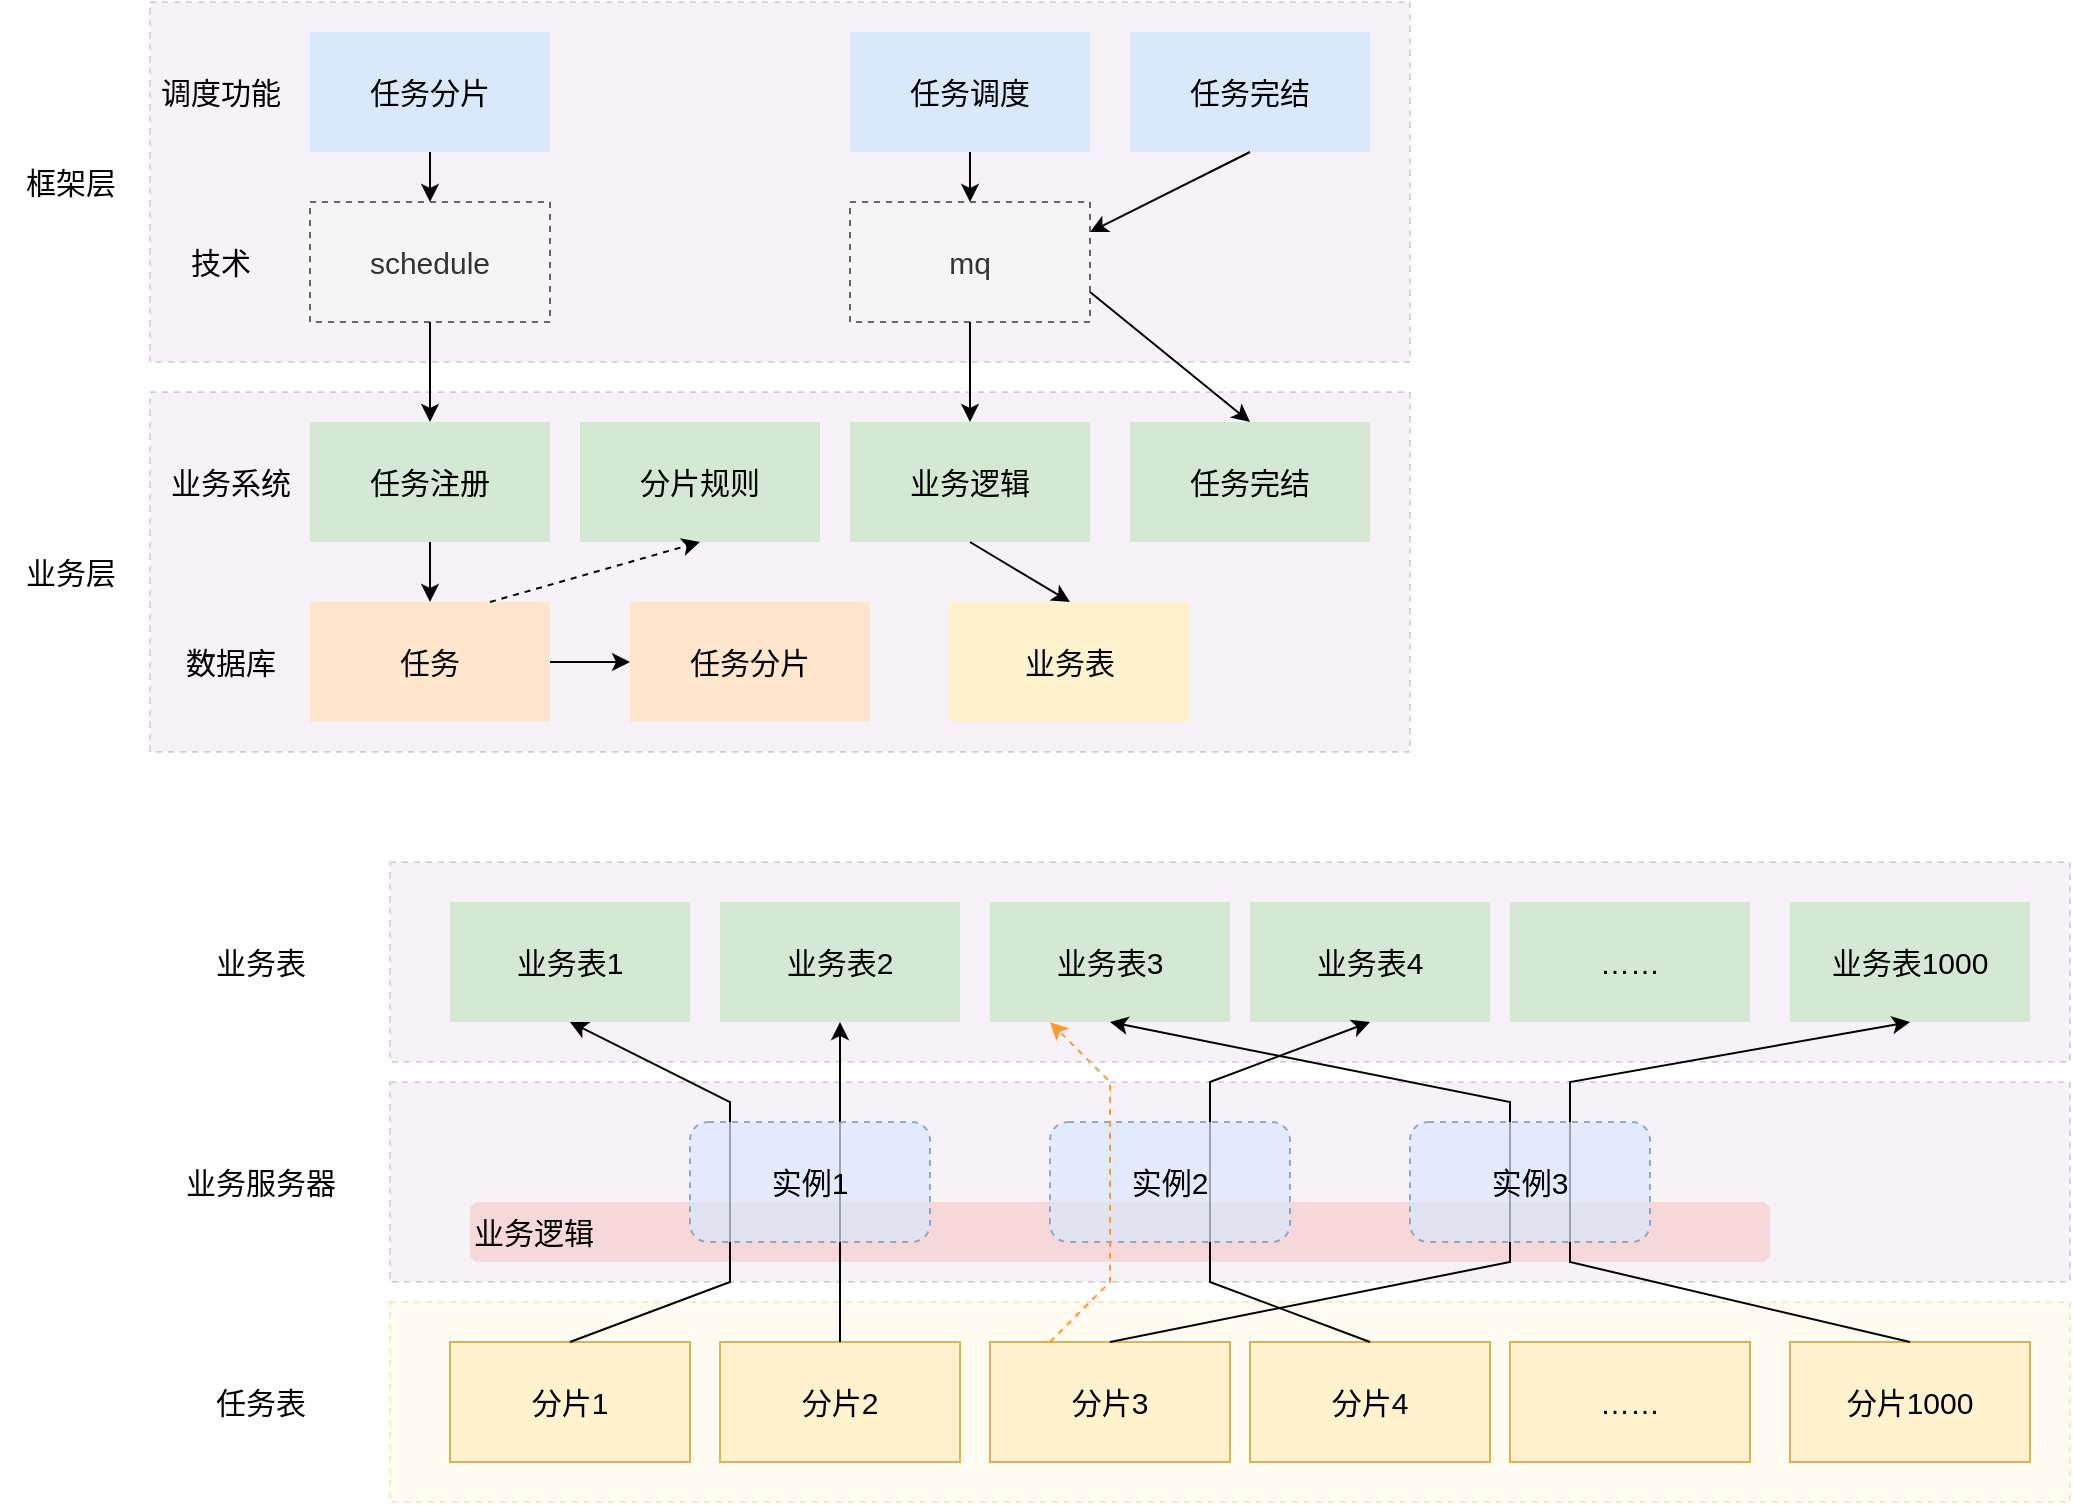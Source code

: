 <mxfile version="20.5.1" type="github">
  <diagram id="jE8hLFV52Thx0o0CY2vt" name="第 1 页">
    <mxGraphModel dx="970" dy="546" grid="1" gridSize="10" guides="1" tooltips="1" connect="1" arrows="1" fold="1" page="1" pageScale="1" pageWidth="827" pageHeight="1169" math="0" shadow="0">
      <root>
        <mxCell id="0" />
        <mxCell id="1" parent="0" />
        <mxCell id="cD26P5UvuwUGgIYhwSKx-67" value="" style="rounded=0;whiteSpace=wrap;html=1;dashed=1;fillColor=#e1d5e7;strokeColor=#9673a6;opacity=30;fontSize=15;" vertex="1" parent="1">
          <mxGeometry x="230" y="600" width="840" height="100" as="geometry" />
        </mxCell>
        <mxCell id="cD26P5UvuwUGgIYhwSKx-65" value="业务逻辑" style="rounded=1;whiteSpace=wrap;html=1;strokeColor=none;fontSize=15;opacity=70;fillColor=#f8cecc;align=left;" vertex="1" parent="1">
          <mxGeometry x="270" y="660" width="650" height="30" as="geometry" />
        </mxCell>
        <mxCell id="cD26P5UvuwUGgIYhwSKx-32" value="" style="rounded=0;whiteSpace=wrap;html=1;dashed=1;fillColor=#fff2cc;strokeColor=#d6b656;opacity=30;fontSize=15;" vertex="1" parent="1">
          <mxGeometry x="230" y="710" width="840" height="100" as="geometry" />
        </mxCell>
        <mxCell id="_GV8sksl-YAsukHIvESt-28" value="" style="rounded=0;whiteSpace=wrap;html=1;dashed=1;fillColor=#e1d5e7;strokeColor=#9673a6;opacity=30;fontSize=15;" parent="1" vertex="1">
          <mxGeometry x="110" y="255" width="630" height="180" as="geometry" />
        </mxCell>
        <mxCell id="_GV8sksl-YAsukHIvESt-27" value="" style="rounded=0;whiteSpace=wrap;html=1;dashed=1;fillColor=#e1d5e7;strokeColor=#9673a6;opacity=30;fontSize=15;" parent="1" vertex="1">
          <mxGeometry x="110" y="60" width="630" height="180" as="geometry" />
        </mxCell>
        <mxCell id="_GV8sksl-YAsukHIvESt-1" value="任务" style="rounded=0;whiteSpace=wrap;html=1;fillColor=#ffe6cc;strokeColor=none;fontSize=15;" parent="1" vertex="1">
          <mxGeometry x="190" y="360" width="120" height="60" as="geometry" />
        </mxCell>
        <mxCell id="_GV8sksl-YAsukHIvESt-3" value="任务分片" style="rounded=0;whiteSpace=wrap;html=1;fillColor=#ffe6cc;strokeColor=none;fontSize=15;" parent="1" vertex="1">
          <mxGeometry x="350" y="360" width="120" height="60" as="geometry" />
        </mxCell>
        <mxCell id="_GV8sksl-YAsukHIvESt-4" value="业务表" style="rounded=0;whiteSpace=wrap;html=1;fillColor=#fff2cc;strokeColor=none;fontSize=15;" parent="1" vertex="1">
          <mxGeometry x="510" y="360" width="120" height="60" as="geometry" />
        </mxCell>
        <mxCell id="_GV8sksl-YAsukHIvESt-5" value="schedule" style="rounded=0;whiteSpace=wrap;html=1;dashed=1;fillColor=#f5f5f5;fontColor=#333333;strokeColor=#666666;fontSize=15;" parent="1" vertex="1">
          <mxGeometry x="190" y="160" width="120" height="60" as="geometry" />
        </mxCell>
        <mxCell id="_GV8sksl-YAsukHIvESt-6" value="mq" style="rounded=0;whiteSpace=wrap;html=1;dashed=1;fillColor=#f5f5f5;fontColor=#333333;strokeColor=#666666;fontSize=15;" parent="1" vertex="1">
          <mxGeometry x="460" y="160" width="120" height="60" as="geometry" />
        </mxCell>
        <mxCell id="_GV8sksl-YAsukHIvESt-7" value="分片规则" style="rounded=0;whiteSpace=wrap;html=1;fillColor=#d5e8d4;strokeColor=none;fontSize=15;" parent="1" vertex="1">
          <mxGeometry x="325" y="270" width="120" height="60" as="geometry" />
        </mxCell>
        <mxCell id="_GV8sksl-YAsukHIvESt-8" value="任务注册" style="rounded=0;whiteSpace=wrap;html=1;fillColor=#d5e8d4;strokeColor=none;fontSize=15;" parent="1" vertex="1">
          <mxGeometry x="190" y="270" width="120" height="60" as="geometry" />
        </mxCell>
        <mxCell id="_GV8sksl-YAsukHIvESt-9" value="业务逻辑" style="rounded=0;whiteSpace=wrap;html=1;fillColor=#d5e8d4;strokeColor=none;fontSize=15;" parent="1" vertex="1">
          <mxGeometry x="460" y="270" width="120" height="60" as="geometry" />
        </mxCell>
        <mxCell id="_GV8sksl-YAsukHIvESt-10" value="任务完结" style="rounded=0;whiteSpace=wrap;html=1;fillColor=#d5e8d4;strokeColor=none;fontSize=15;" parent="1" vertex="1">
          <mxGeometry x="600" y="270" width="120" height="60" as="geometry" />
        </mxCell>
        <mxCell id="_GV8sksl-YAsukHIvESt-12" value="" style="endArrow=classic;html=1;rounded=0;exitX=0.5;exitY=1;exitDx=0;exitDy=0;entryX=0.5;entryY=0;entryDx=0;entryDy=0;fontSize=15;" parent="1" source="_GV8sksl-YAsukHIvESt-8" target="_GV8sksl-YAsukHIvESt-1" edge="1">
          <mxGeometry width="50" height="50" relative="1" as="geometry">
            <mxPoint x="120" y="530" as="sourcePoint" />
            <mxPoint x="170" y="480" as="targetPoint" />
          </mxGeometry>
        </mxCell>
        <mxCell id="_GV8sksl-YAsukHIvESt-13" value="" style="endArrow=classic;html=1;rounded=0;exitX=0.75;exitY=0;exitDx=0;exitDy=0;entryX=0.5;entryY=1;entryDx=0;entryDy=0;dashed=1;fontSize=15;" parent="1" source="_GV8sksl-YAsukHIvESt-1" target="_GV8sksl-YAsukHIvESt-7" edge="1">
          <mxGeometry width="50" height="50" relative="1" as="geometry">
            <mxPoint x="230" y="530" as="sourcePoint" />
            <mxPoint x="280" y="480" as="targetPoint" />
          </mxGeometry>
        </mxCell>
        <mxCell id="_GV8sksl-YAsukHIvESt-14" value="" style="endArrow=classic;html=1;rounded=0;exitX=1;exitY=0.5;exitDx=0;exitDy=0;entryX=0;entryY=0.5;entryDx=0;entryDy=0;fontSize=15;" parent="1" source="_GV8sksl-YAsukHIvESt-1" target="_GV8sksl-YAsukHIvESt-3" edge="1">
          <mxGeometry width="50" height="50" relative="1" as="geometry">
            <mxPoint x="270" y="510" as="sourcePoint" />
            <mxPoint x="320" y="460" as="targetPoint" />
          </mxGeometry>
        </mxCell>
        <mxCell id="_GV8sksl-YAsukHIvESt-16" value="" style="endArrow=classic;html=1;rounded=0;exitX=0.5;exitY=1;exitDx=0;exitDy=0;entryX=0.5;entryY=0;entryDx=0;entryDy=0;fontSize=15;" parent="1" source="_GV8sksl-YAsukHIvESt-9" target="_GV8sksl-YAsukHIvESt-4" edge="1">
          <mxGeometry width="50" height="50" relative="1" as="geometry">
            <mxPoint x="440" y="530" as="sourcePoint" />
            <mxPoint x="490" y="480" as="targetPoint" />
          </mxGeometry>
        </mxCell>
        <mxCell id="_GV8sksl-YAsukHIvESt-18" value="技术" style="text;html=1;align=center;verticalAlign=middle;resizable=0;points=[];autosize=1;strokeColor=none;fillColor=none;fontSize=15;" parent="1" vertex="1">
          <mxGeometry x="120" y="175" width="50" height="30" as="geometry" />
        </mxCell>
        <mxCell id="_GV8sksl-YAsukHIvESt-19" value="调度功能" style="text;html=1;align=center;verticalAlign=middle;resizable=0;points=[];autosize=1;strokeColor=none;fillColor=none;fontSize=15;" parent="1" vertex="1">
          <mxGeometry x="105" y="90" width="80" height="30" as="geometry" />
        </mxCell>
        <mxCell id="_GV8sksl-YAsukHIvESt-20" value="业务系统" style="text;html=1;align=center;verticalAlign=middle;resizable=0;points=[];autosize=1;strokeColor=none;fillColor=none;fontSize=15;" parent="1" vertex="1">
          <mxGeometry x="110" y="285" width="80" height="30" as="geometry" />
        </mxCell>
        <mxCell id="_GV8sksl-YAsukHIvESt-21" value="数据库" style="text;html=1;align=center;verticalAlign=middle;resizable=0;points=[];autosize=1;strokeColor=none;fillColor=none;fontSize=15;" parent="1" vertex="1">
          <mxGeometry x="115" y="375" width="70" height="30" as="geometry" />
        </mxCell>
        <mxCell id="_GV8sksl-YAsukHIvESt-22" value="任务分片" style="rounded=0;whiteSpace=wrap;html=1;fillColor=#dae8fc;strokeColor=none;fontSize=15;" parent="1" vertex="1">
          <mxGeometry x="190" y="75" width="120" height="60" as="geometry" />
        </mxCell>
        <mxCell id="_GV8sksl-YAsukHIvESt-25" value="任务调度" style="rounded=0;whiteSpace=wrap;html=1;fillColor=#dae8fc;strokeColor=none;fontSize=15;" parent="1" vertex="1">
          <mxGeometry x="460" y="75" width="120" height="60" as="geometry" />
        </mxCell>
        <mxCell id="_GV8sksl-YAsukHIvESt-26" value="任务完结" style="rounded=0;whiteSpace=wrap;html=1;fillColor=#dae8fc;strokeColor=none;fontSize=15;" parent="1" vertex="1">
          <mxGeometry x="600" y="75" width="120" height="60" as="geometry" />
        </mxCell>
        <mxCell id="_GV8sksl-YAsukHIvESt-29" value="框架层" style="text;html=1;align=center;verticalAlign=middle;resizable=0;points=[];autosize=1;strokeColor=none;fillColor=none;fontSize=15;" parent="1" vertex="1">
          <mxGeometry x="35" y="135" width="70" height="30" as="geometry" />
        </mxCell>
        <mxCell id="_GV8sksl-YAsukHIvESt-30" value="业务层" style="text;html=1;align=center;verticalAlign=middle;resizable=0;points=[];autosize=1;strokeColor=none;fillColor=none;fontSize=15;" parent="1" vertex="1">
          <mxGeometry x="35" y="330" width="70" height="30" as="geometry" />
        </mxCell>
        <mxCell id="_GV8sksl-YAsukHIvESt-31" value="" style="endArrow=classic;html=1;rounded=0;exitX=0.5;exitY=1;exitDx=0;exitDy=0;entryX=0.5;entryY=0;entryDx=0;entryDy=0;fontSize=15;" parent="1" source="_GV8sksl-YAsukHIvESt-22" target="_GV8sksl-YAsukHIvESt-5" edge="1">
          <mxGeometry width="50" height="50" relative="1" as="geometry">
            <mxPoint x="50" y="320" as="sourcePoint" />
            <mxPoint x="100" y="270" as="targetPoint" />
          </mxGeometry>
        </mxCell>
        <mxCell id="_GV8sksl-YAsukHIvESt-32" value="" style="endArrow=classic;html=1;rounded=0;exitX=0.5;exitY=1;exitDx=0;exitDy=0;entryX=0.5;entryY=0;entryDx=0;entryDy=0;fontSize=15;" parent="1" source="_GV8sksl-YAsukHIvESt-5" target="_GV8sksl-YAsukHIvESt-8" edge="1">
          <mxGeometry width="50" height="50" relative="1" as="geometry">
            <mxPoint x="20" y="350" as="sourcePoint" />
            <mxPoint x="70" y="300" as="targetPoint" />
          </mxGeometry>
        </mxCell>
        <mxCell id="_GV8sksl-YAsukHIvESt-33" value="" style="endArrow=classic;html=1;rounded=0;exitX=0.5;exitY=1;exitDx=0;exitDy=0;entryX=0.5;entryY=0;entryDx=0;entryDy=0;fontSize=15;" parent="1" source="_GV8sksl-YAsukHIvESt-25" target="_GV8sksl-YAsukHIvESt-6" edge="1">
          <mxGeometry width="50" height="50" relative="1" as="geometry">
            <mxPoint x="420" y="190" as="sourcePoint" />
            <mxPoint x="470" y="140" as="targetPoint" />
          </mxGeometry>
        </mxCell>
        <mxCell id="_GV8sksl-YAsukHIvESt-34" value="" style="endArrow=classic;html=1;rounded=0;entryX=0.5;entryY=0;entryDx=0;entryDy=0;fontSize=15;" parent="1" source="_GV8sksl-YAsukHIvESt-6" target="_GV8sksl-YAsukHIvESt-9" edge="1">
          <mxGeometry width="50" height="50" relative="1" as="geometry">
            <mxPoint x="370" y="250" as="sourcePoint" />
            <mxPoint x="420" y="200" as="targetPoint" />
          </mxGeometry>
        </mxCell>
        <mxCell id="_GV8sksl-YAsukHIvESt-35" value="" style="endArrow=classic;html=1;rounded=0;exitX=0.5;exitY=1;exitDx=0;exitDy=0;entryX=1;entryY=0.25;entryDx=0;entryDy=0;fontSize=15;" parent="1" source="_GV8sksl-YAsukHIvESt-26" target="_GV8sksl-YAsukHIvESt-6" edge="1">
          <mxGeometry width="50" height="50" relative="1" as="geometry">
            <mxPoint x="620" y="220" as="sourcePoint" />
            <mxPoint x="670" y="170" as="targetPoint" />
          </mxGeometry>
        </mxCell>
        <mxCell id="_GV8sksl-YAsukHIvESt-36" value="" style="endArrow=classic;html=1;rounded=0;exitX=1;exitY=0.75;exitDx=0;exitDy=0;entryX=0.5;entryY=0;entryDx=0;entryDy=0;fontSize=15;" parent="1" source="_GV8sksl-YAsukHIvESt-6" target="_GV8sksl-YAsukHIvESt-10" edge="1">
          <mxGeometry width="50" height="50" relative="1" as="geometry">
            <mxPoint x="690" y="260" as="sourcePoint" />
            <mxPoint x="740" y="210" as="targetPoint" />
          </mxGeometry>
        </mxCell>
        <mxCell id="cD26P5UvuwUGgIYhwSKx-9" value="分片2" style="rounded=0;whiteSpace=wrap;html=1;fillColor=#fff2cc;strokeColor=#d6b656;fontSize=15;" vertex="1" parent="1">
          <mxGeometry x="395" y="730" width="120" height="60" as="geometry" />
        </mxCell>
        <mxCell id="cD26P5UvuwUGgIYhwSKx-10" value="分片1" style="rounded=0;whiteSpace=wrap;html=1;fillColor=#fff2cc;strokeColor=#d6b656;fontSize=15;" vertex="1" parent="1">
          <mxGeometry x="260" y="730" width="120" height="60" as="geometry" />
        </mxCell>
        <mxCell id="cD26P5UvuwUGgIYhwSKx-11" value="分片3" style="rounded=0;whiteSpace=wrap;html=1;fillColor=#fff2cc;strokeColor=#d6b656;fontSize=15;" vertex="1" parent="1">
          <mxGeometry x="530" y="730" width="120" height="60" as="geometry" />
        </mxCell>
        <mxCell id="cD26P5UvuwUGgIYhwSKx-39" value="分片4" style="rounded=0;whiteSpace=wrap;html=1;fillColor=#fff2cc;strokeColor=#d6b656;fontSize=15;" vertex="1" parent="1">
          <mxGeometry x="660" y="730" width="120" height="60" as="geometry" />
        </mxCell>
        <mxCell id="cD26P5UvuwUGgIYhwSKx-40" value="……" style="rounded=0;whiteSpace=wrap;html=1;fillColor=#fff2cc;strokeColor=#d6b656;fontSize=15;" vertex="1" parent="1">
          <mxGeometry x="790" y="730" width="120" height="60" as="geometry" />
        </mxCell>
        <mxCell id="cD26P5UvuwUGgIYhwSKx-41" value="" style="rounded=0;whiteSpace=wrap;html=1;dashed=1;fillColor=#e1d5e7;strokeColor=#9673a6;opacity=30;fontSize=15;" vertex="1" parent="1">
          <mxGeometry x="230" y="490" width="840" height="100" as="geometry" />
        </mxCell>
        <mxCell id="cD26P5UvuwUGgIYhwSKx-42" value="业务表2" style="rounded=0;whiteSpace=wrap;html=1;fillColor=#d5e8d4;strokeColor=none;fontSize=15;" vertex="1" parent="1">
          <mxGeometry x="395" y="510" width="120" height="60" as="geometry" />
        </mxCell>
        <mxCell id="cD26P5UvuwUGgIYhwSKx-43" value="业务表1" style="rounded=0;whiteSpace=wrap;html=1;fillColor=#d5e8d4;strokeColor=none;fontSize=15;" vertex="1" parent="1">
          <mxGeometry x="260" y="510" width="120" height="60" as="geometry" />
        </mxCell>
        <mxCell id="cD26P5UvuwUGgIYhwSKx-44" value="业务表3" style="rounded=0;whiteSpace=wrap;html=1;fillColor=#d5e8d4;strokeColor=none;fontSize=15;" vertex="1" parent="1">
          <mxGeometry x="530" y="510" width="120" height="60" as="geometry" />
        </mxCell>
        <mxCell id="cD26P5UvuwUGgIYhwSKx-45" value="业务表1000" style="rounded=0;whiteSpace=wrap;html=1;fillColor=#d5e8d4;strokeColor=none;fontSize=15;" vertex="1" parent="1">
          <mxGeometry x="930" y="510" width="120" height="60" as="geometry" />
        </mxCell>
        <mxCell id="cD26P5UvuwUGgIYhwSKx-46" value="业务表4" style="rounded=0;whiteSpace=wrap;html=1;fillColor=#d5e8d4;strokeColor=none;fontSize=15;" vertex="1" parent="1">
          <mxGeometry x="660" y="510" width="120" height="60" as="geometry" />
        </mxCell>
        <mxCell id="cD26P5UvuwUGgIYhwSKx-47" value="……" style="rounded=0;whiteSpace=wrap;html=1;fillColor=#d5e8d4;strokeColor=none;fontSize=15;" vertex="1" parent="1">
          <mxGeometry x="790" y="510" width="120" height="60" as="geometry" />
        </mxCell>
        <mxCell id="cD26P5UvuwUGgIYhwSKx-49" value="分片1000" style="rounded=0;whiteSpace=wrap;html=1;fillColor=#fff2cc;strokeColor=#d6b656;fontSize=15;" vertex="1" parent="1">
          <mxGeometry x="930" y="730" width="120" height="60" as="geometry" />
        </mxCell>
        <mxCell id="cD26P5UvuwUGgIYhwSKx-54" value="" style="endArrow=classic;html=1;rounded=0;fontSize=15;exitX=0.5;exitY=0;exitDx=0;exitDy=0;entryX=0.5;entryY=1;entryDx=0;entryDy=0;" edge="1" parent="1" source="cD26P5UvuwUGgIYhwSKx-10" target="cD26P5UvuwUGgIYhwSKx-43">
          <mxGeometry width="50" height="50" relative="1" as="geometry">
            <mxPoint x="330" y="740" as="sourcePoint" />
            <mxPoint x="390" y="690" as="targetPoint" />
            <Array as="points">
              <mxPoint x="400" y="700" />
              <mxPoint x="400" y="610" />
            </Array>
          </mxGeometry>
        </mxCell>
        <mxCell id="cD26P5UvuwUGgIYhwSKx-55" value="" style="endArrow=classic;html=1;rounded=0;fontSize=15;exitX=0.5;exitY=0;exitDx=0;exitDy=0;entryX=0.5;entryY=1;entryDx=0;entryDy=0;" edge="1" parent="1" source="cD26P5UvuwUGgIYhwSKx-9" target="cD26P5UvuwUGgIYhwSKx-42">
          <mxGeometry width="50" height="50" relative="1" as="geometry">
            <mxPoint x="330" y="740" as="sourcePoint" />
            <mxPoint x="390" y="690" as="targetPoint" />
          </mxGeometry>
        </mxCell>
        <mxCell id="cD26P5UvuwUGgIYhwSKx-61" value="" style="endArrow=classic;html=1;rounded=0;fontSize=15;exitX=0.5;exitY=0;exitDx=0;exitDy=0;entryX=0.5;entryY=1;entryDx=0;entryDy=0;" edge="1" parent="1" source="cD26P5UvuwUGgIYhwSKx-11" target="cD26P5UvuwUGgIYhwSKx-44">
          <mxGeometry width="50" height="50" relative="1" as="geometry">
            <mxPoint x="465" y="740" as="sourcePoint" />
            <mxPoint x="465" y="580" as="targetPoint" />
            <Array as="points">
              <mxPoint x="790" y="690" />
              <mxPoint x="790" y="610" />
            </Array>
          </mxGeometry>
        </mxCell>
        <mxCell id="cD26P5UvuwUGgIYhwSKx-62" value="" style="endArrow=classic;html=1;rounded=0;fontSize=15;exitX=0.5;exitY=0;exitDx=0;exitDy=0;entryX=0.5;entryY=1;entryDx=0;entryDy=0;" edge="1" parent="1" source="cD26P5UvuwUGgIYhwSKx-39" target="cD26P5UvuwUGgIYhwSKx-46">
          <mxGeometry width="50" height="50" relative="1" as="geometry">
            <mxPoint x="465" y="740" as="sourcePoint" />
            <mxPoint x="465" y="580" as="targetPoint" />
            <Array as="points">
              <mxPoint x="640" y="700" />
              <mxPoint x="640" y="600" />
            </Array>
          </mxGeometry>
        </mxCell>
        <mxCell id="cD26P5UvuwUGgIYhwSKx-63" value="" style="endArrow=classic;html=1;rounded=0;fontSize=15;exitX=0.5;exitY=0;exitDx=0;exitDy=0;entryX=0.5;entryY=1;entryDx=0;entryDy=0;" edge="1" parent="1" source="cD26P5UvuwUGgIYhwSKx-49" target="cD26P5UvuwUGgIYhwSKx-45">
          <mxGeometry width="50" height="50" relative="1" as="geometry">
            <mxPoint x="475" y="750" as="sourcePoint" />
            <mxPoint x="475" y="590" as="targetPoint" />
            <Array as="points">
              <mxPoint x="820" y="690" />
              <mxPoint x="820" y="600" />
            </Array>
          </mxGeometry>
        </mxCell>
        <mxCell id="cD26P5UvuwUGgIYhwSKx-50" value="实例1" style="rounded=1;whiteSpace=wrap;html=1;dashed=1;strokeColor=#6c8ebf;fontSize=15;fillColor=#dae8fc;opacity=70;" vertex="1" parent="1">
          <mxGeometry x="380" y="620" width="120" height="60" as="geometry" />
        </mxCell>
        <mxCell id="cD26P5UvuwUGgIYhwSKx-51" value="实例2" style="rounded=1;whiteSpace=wrap;html=1;dashed=1;strokeColor=#6c8ebf;fontSize=15;fillColor=#dae8fc;opacity=70;" vertex="1" parent="1">
          <mxGeometry x="560" y="620" width="120" height="60" as="geometry" />
        </mxCell>
        <mxCell id="cD26P5UvuwUGgIYhwSKx-52" value="实例3" style="rounded=1;whiteSpace=wrap;html=1;dashed=1;strokeColor=#6c8ebf;fontSize=15;fillColor=#dae8fc;opacity=70;" vertex="1" parent="1">
          <mxGeometry x="740" y="620" width="120" height="60" as="geometry" />
        </mxCell>
        <mxCell id="cD26P5UvuwUGgIYhwSKx-64" value="" style="endArrow=classic;html=1;rounded=0;fontSize=15;exitX=0.25;exitY=0;exitDx=0;exitDy=0;entryX=0.25;entryY=1;entryDx=0;entryDy=0;strokeColor=#FF9933;dashed=1;" edge="1" parent="1" source="cD26P5UvuwUGgIYhwSKx-11" target="cD26P5UvuwUGgIYhwSKx-44">
          <mxGeometry width="50" height="50" relative="1" as="geometry">
            <mxPoint x="400" y="890" as="sourcePoint" />
            <mxPoint x="450" y="840" as="targetPoint" />
            <Array as="points">
              <mxPoint x="590" y="700" />
              <mxPoint x="590" y="600" />
            </Array>
          </mxGeometry>
        </mxCell>
        <mxCell id="cD26P5UvuwUGgIYhwSKx-69" value="任务表" style="text;html=1;align=center;verticalAlign=middle;resizable=0;points=[];autosize=1;strokeColor=none;fillColor=none;fontSize=15;opacity=70;" vertex="1" parent="1">
          <mxGeometry x="130" y="745" width="70" height="30" as="geometry" />
        </mxCell>
        <mxCell id="cD26P5UvuwUGgIYhwSKx-70" value="业务表" style="text;html=1;align=center;verticalAlign=middle;resizable=0;points=[];autosize=1;strokeColor=none;fillColor=none;fontSize=15;" vertex="1" parent="1">
          <mxGeometry x="130" y="525" width="70" height="30" as="geometry" />
        </mxCell>
        <mxCell id="cD26P5UvuwUGgIYhwSKx-71" value="业务服务器" style="text;html=1;align=center;verticalAlign=middle;resizable=0;points=[];autosize=1;strokeColor=none;fillColor=none;fontSize=15;" vertex="1" parent="1">
          <mxGeometry x="115" y="635" width="100" height="30" as="geometry" />
        </mxCell>
      </root>
    </mxGraphModel>
  </diagram>
</mxfile>
